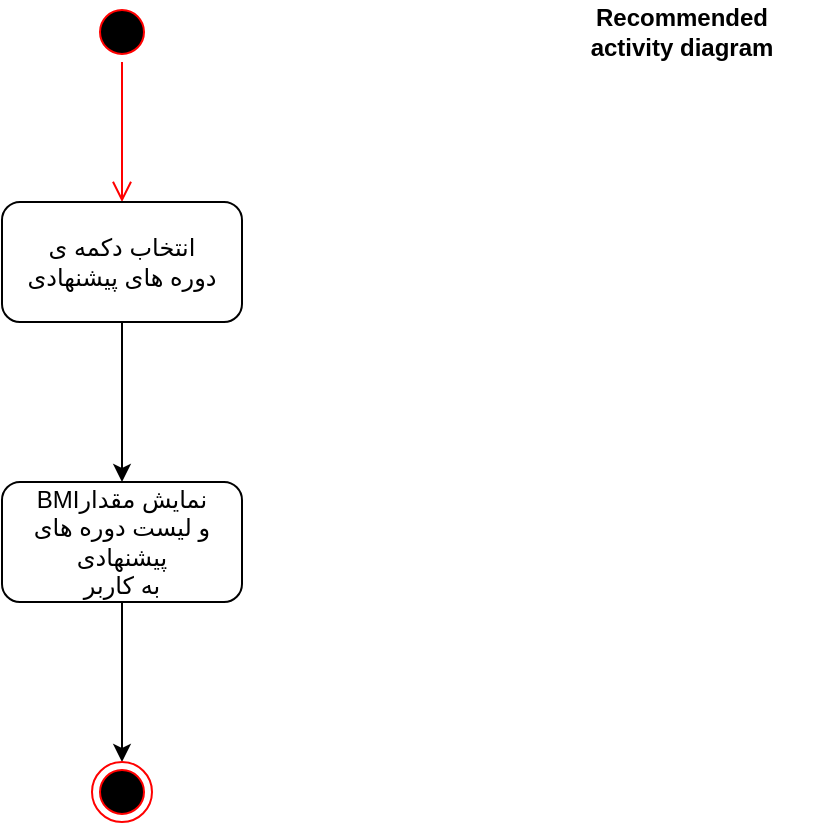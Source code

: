 <mxfile version="14.7.9" type="github">
  <diagram id="ZJVrBKJgZ6AO6duT7ITB" name="Page-1">
    <mxGraphModel dx="1022" dy="436" grid="1" gridSize="10" guides="1" tooltips="1" connect="1" arrows="1" fold="1" page="1" pageScale="1" pageWidth="850" pageHeight="1100" math="0" shadow="0">
      <root>
        <mxCell id="0" />
        <mxCell id="1" parent="0" />
        <mxCell id="iygFAxfcVMYQyXbJ4-kD-1" value="" style="ellipse;html=1;shape=startState;fillColor=#000000;strokeColor=#ff0000;" parent="1" vertex="1">
          <mxGeometry x="145" y="60" width="30" height="30" as="geometry" />
        </mxCell>
        <mxCell id="iygFAxfcVMYQyXbJ4-kD-2" value="" style="edgeStyle=orthogonalEdgeStyle;html=1;verticalAlign=bottom;endArrow=open;endSize=8;strokeColor=#ff0000;entryX=0.5;entryY=0;entryDx=0;entryDy=0;" parent="1" source="iygFAxfcVMYQyXbJ4-kD-1" edge="1" target="iygFAxfcVMYQyXbJ4-kD-4">
          <mxGeometry relative="1" as="geometry">
            <mxPoint x="160" y="150" as="targetPoint" />
          </mxGeometry>
        </mxCell>
        <mxCell id="iygFAxfcVMYQyXbJ4-kD-3" value="" style="edgeStyle=orthogonalEdgeStyle;rounded=0;orthogonalLoop=1;jettySize=auto;html=1;" parent="1" source="iygFAxfcVMYQyXbJ4-kD-4" target="iygFAxfcVMYQyXbJ4-kD-6" edge="1">
          <mxGeometry relative="1" as="geometry" />
        </mxCell>
        <mxCell id="iygFAxfcVMYQyXbJ4-kD-4" value="&lt;div&gt;انتخاب دکمه ی &lt;br&gt;&lt;/div&gt;&lt;div&gt;دوره های پیشنهادی&lt;br&gt;&lt;/div&gt;" style="rounded=1;whiteSpace=wrap;html=1;" parent="1" vertex="1">
          <mxGeometry x="100" y="160" width="120" height="60" as="geometry" />
        </mxCell>
        <mxCell id="iygFAxfcVMYQyXbJ4-kD-5" style="edgeStyle=orthogonalEdgeStyle;rounded=0;orthogonalLoop=1;jettySize=auto;html=1;entryX=0.5;entryY=0;entryDx=0;entryDy=0;" parent="1" source="iygFAxfcVMYQyXbJ4-kD-6" target="iygFAxfcVMYQyXbJ4-kD-7" edge="1">
          <mxGeometry relative="1" as="geometry" />
        </mxCell>
        <mxCell id="iygFAxfcVMYQyXbJ4-kD-6" value="BMIنمایش مقدار&lt;br&gt;و&amp;nbsp;لیست دوره های پیشنهادی&lt;br&gt;&amp;nbsp;به کاربر&amp;nbsp;" style="rounded=1;whiteSpace=wrap;html=1;" parent="1" vertex="1">
          <mxGeometry x="100" y="300" width="120" height="60" as="geometry" />
        </mxCell>
        <mxCell id="iygFAxfcVMYQyXbJ4-kD-7" value="" style="ellipse;html=1;shape=endState;fillColor=#000000;strokeColor=#ff0000;" parent="1" vertex="1">
          <mxGeometry x="145" y="440" width="30" height="30" as="geometry" />
        </mxCell>
        <mxCell id="iygFAxfcVMYQyXbJ4-kD-8" value="&lt;b&gt;Recommended activity diagram&lt;/b&gt;" style="text;html=1;strokeColor=none;fillColor=none;align=center;verticalAlign=middle;whiteSpace=wrap;rounded=0;" parent="1" vertex="1">
          <mxGeometry x="375" y="70" width="130" height="10" as="geometry" />
        </mxCell>
      </root>
    </mxGraphModel>
  </diagram>
</mxfile>
